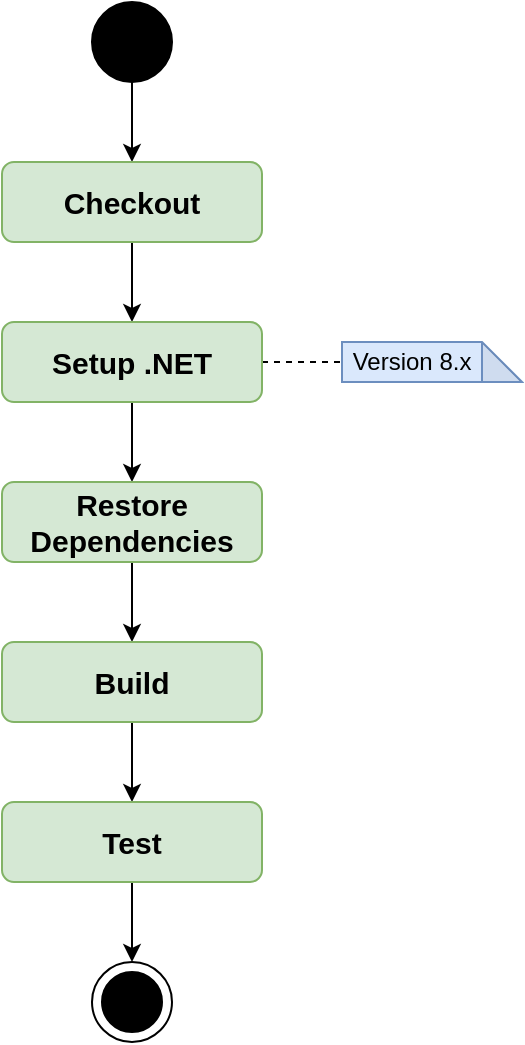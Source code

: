 <mxfile version="25.0.3">
  <diagram name="Side-1" id="XNTgyswPlQL0MMfTTr4J">
    <mxGraphModel dx="954" dy="647" grid="0" gridSize="10" guides="1" tooltips="1" connect="1" arrows="1" fold="1" page="0" pageScale="1" pageWidth="827" pageHeight="1169" math="0" shadow="0">
      <root>
        <mxCell id="0" />
        <mxCell id="1" parent="0" />
        <mxCell id="rwar1H766Dd_d3rqaXCX-5" style="edgeStyle=orthogonalEdgeStyle;rounded=0;orthogonalLoop=1;jettySize=auto;html=1;entryX=0.5;entryY=0;entryDx=0;entryDy=0;" parent="1" source="rwar1H766Dd_d3rqaXCX-1" target="rwar1H766Dd_d3rqaXCX-3" edge="1">
          <mxGeometry relative="1" as="geometry" />
        </mxCell>
        <mxCell id="rwar1H766Dd_d3rqaXCX-1" value="" style="ellipse;whiteSpace=wrap;html=1;aspect=fixed;fillColor=#000000;" parent="1" vertex="1">
          <mxGeometry x="400" y="120" width="40" height="40" as="geometry" />
        </mxCell>
        <mxCell id="rwar1H766Dd_d3rqaXCX-7" style="edgeStyle=orthogonalEdgeStyle;rounded=0;orthogonalLoop=1;jettySize=auto;html=1;entryX=0.5;entryY=0;entryDx=0;entryDy=0;" parent="1" source="rwar1H766Dd_d3rqaXCX-3" target="rwar1H766Dd_d3rqaXCX-6" edge="1">
          <mxGeometry relative="1" as="geometry" />
        </mxCell>
        <mxCell id="rwar1H766Dd_d3rqaXCX-3" value="&lt;b&gt;&lt;font style=&quot;font-size: 15px;&quot;&gt;Checkout&lt;/font&gt;&lt;/b&gt;" style="rounded=1;whiteSpace=wrap;html=1;fillColor=#d5e8d4;strokeColor=#82b366;" parent="1" vertex="1">
          <mxGeometry x="355" y="200" width="130" height="40" as="geometry" />
        </mxCell>
        <mxCell id="rwar1H766Dd_d3rqaXCX-9" style="edgeStyle=orthogonalEdgeStyle;rounded=0;orthogonalLoop=1;jettySize=auto;html=1;entryX=0.5;entryY=0;entryDx=0;entryDy=0;" parent="1" source="rwar1H766Dd_d3rqaXCX-6" target="rwar1H766Dd_d3rqaXCX-8" edge="1">
          <mxGeometry relative="1" as="geometry" />
        </mxCell>
        <mxCell id="rwar1H766Dd_d3rqaXCX-22" style="edgeStyle=orthogonalEdgeStyle;rounded=0;orthogonalLoop=1;jettySize=auto;html=1;endArrow=none;endFill=0;dashed=1;" parent="1" source="rwar1H766Dd_d3rqaXCX-6" target="rwar1H766Dd_d3rqaXCX-20" edge="1">
          <mxGeometry relative="1" as="geometry" />
        </mxCell>
        <mxCell id="rwar1H766Dd_d3rqaXCX-6" value="&lt;b&gt;&lt;font style=&quot;font-size: 15px;&quot;&gt;Setup .NET&lt;/font&gt;&lt;/b&gt;" style="rounded=1;whiteSpace=wrap;html=1;fillColor=#d5e8d4;strokeColor=#82b366;" parent="1" vertex="1">
          <mxGeometry x="355" y="280" width="130" height="40" as="geometry" />
        </mxCell>
        <mxCell id="rwar1H766Dd_d3rqaXCX-11" style="edgeStyle=orthogonalEdgeStyle;rounded=0;orthogonalLoop=1;jettySize=auto;html=1;entryX=0.5;entryY=0;entryDx=0;entryDy=0;" parent="1" source="rwar1H766Dd_d3rqaXCX-8" target="rwar1H766Dd_d3rqaXCX-10" edge="1">
          <mxGeometry relative="1" as="geometry" />
        </mxCell>
        <mxCell id="rwar1H766Dd_d3rqaXCX-8" value="&lt;b&gt;&lt;font style=&quot;font-size: 15px;&quot;&gt;Restore Dependencies&lt;/font&gt;&lt;/b&gt;" style="rounded=1;whiteSpace=wrap;html=1;fillColor=#d5e8d4;strokeColor=#82b366;" parent="1" vertex="1">
          <mxGeometry x="355" y="360" width="130" height="40" as="geometry" />
        </mxCell>
        <mxCell id="rwar1H766Dd_d3rqaXCX-13" style="edgeStyle=orthogonalEdgeStyle;rounded=0;orthogonalLoop=1;jettySize=auto;html=1;" parent="1" source="rwar1H766Dd_d3rqaXCX-10" target="rwar1H766Dd_d3rqaXCX-12" edge="1">
          <mxGeometry relative="1" as="geometry" />
        </mxCell>
        <mxCell id="rwar1H766Dd_d3rqaXCX-10" value="&lt;b&gt;&lt;font style=&quot;font-size: 15px;&quot;&gt;Build&lt;/font&gt;&lt;/b&gt;" style="rounded=1;whiteSpace=wrap;html=1;fillColor=#d5e8d4;strokeColor=#82b366;" parent="1" vertex="1">
          <mxGeometry x="355" y="440" width="130" height="40" as="geometry" />
        </mxCell>
        <mxCell id="rwar1H766Dd_d3rqaXCX-14" style="edgeStyle=orthogonalEdgeStyle;rounded=0;orthogonalLoop=1;jettySize=auto;html=1;" parent="1" source="rwar1H766Dd_d3rqaXCX-12" target="rwar1H766Dd_d3rqaXCX-15" edge="1">
          <mxGeometry relative="1" as="geometry">
            <mxPoint x="414" y="600" as="targetPoint" />
          </mxGeometry>
        </mxCell>
        <mxCell id="rwar1H766Dd_d3rqaXCX-12" value="&lt;b&gt;&lt;font style=&quot;font-size: 15px;&quot;&gt;Test&lt;/font&gt;&lt;/b&gt;" style="rounded=1;whiteSpace=wrap;html=1;fillColor=#d5e8d4;strokeColor=#82b366;" parent="1" vertex="1">
          <mxGeometry x="355" y="520" width="130" height="40" as="geometry" />
        </mxCell>
        <mxCell id="rwar1H766Dd_d3rqaXCX-15" value="" style="ellipse;whiteSpace=wrap;html=1;aspect=fixed;" parent="1" vertex="1">
          <mxGeometry x="400" y="600" width="40" height="40" as="geometry" />
        </mxCell>
        <mxCell id="rwar1H766Dd_d3rqaXCX-16" value="" style="ellipse;whiteSpace=wrap;html=1;aspect=fixed;fillColor=#000000;" parent="1" vertex="1">
          <mxGeometry x="405" y="605" width="30" height="30" as="geometry" />
        </mxCell>
        <mxCell id="rwar1H766Dd_d3rqaXCX-20" value="&amp;nbsp;Version 8.x" style="shape=note;whiteSpace=wrap;html=1;backgroundOutline=1;darkOpacity=0.05;fillColor=#dae8fc;strokeColor=#6c8ebf;align=left;" parent="1" vertex="1">
          <mxGeometry x="525" y="290" width="90" height="20" as="geometry" />
        </mxCell>
      </root>
    </mxGraphModel>
  </diagram>
</mxfile>
